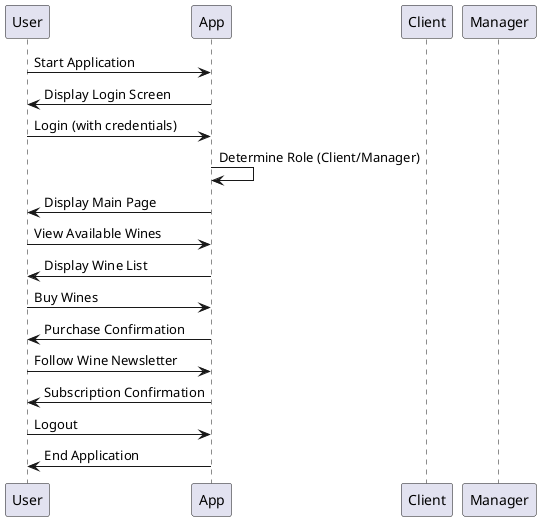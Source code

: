@startuml BarrelSnap_SequenceDiagram

participant User
participant App
participant Client
participant Manager

User -> App: Start Application
App -> User: Display Login Screen
User -> App: Login (with credentials)
App -> App: Determine Role (Client/Manager)
App -> User: Display Main Page
User -> App: View Available Wines
App -> User: Display Wine List
User -> App: Buy Wines
App -> User: Purchase Confirmation
User -> App: Follow Wine Newsletter
App -> User: Subscription Confirmation
User -> App: Logout
App -> User: End Application

@enduml
